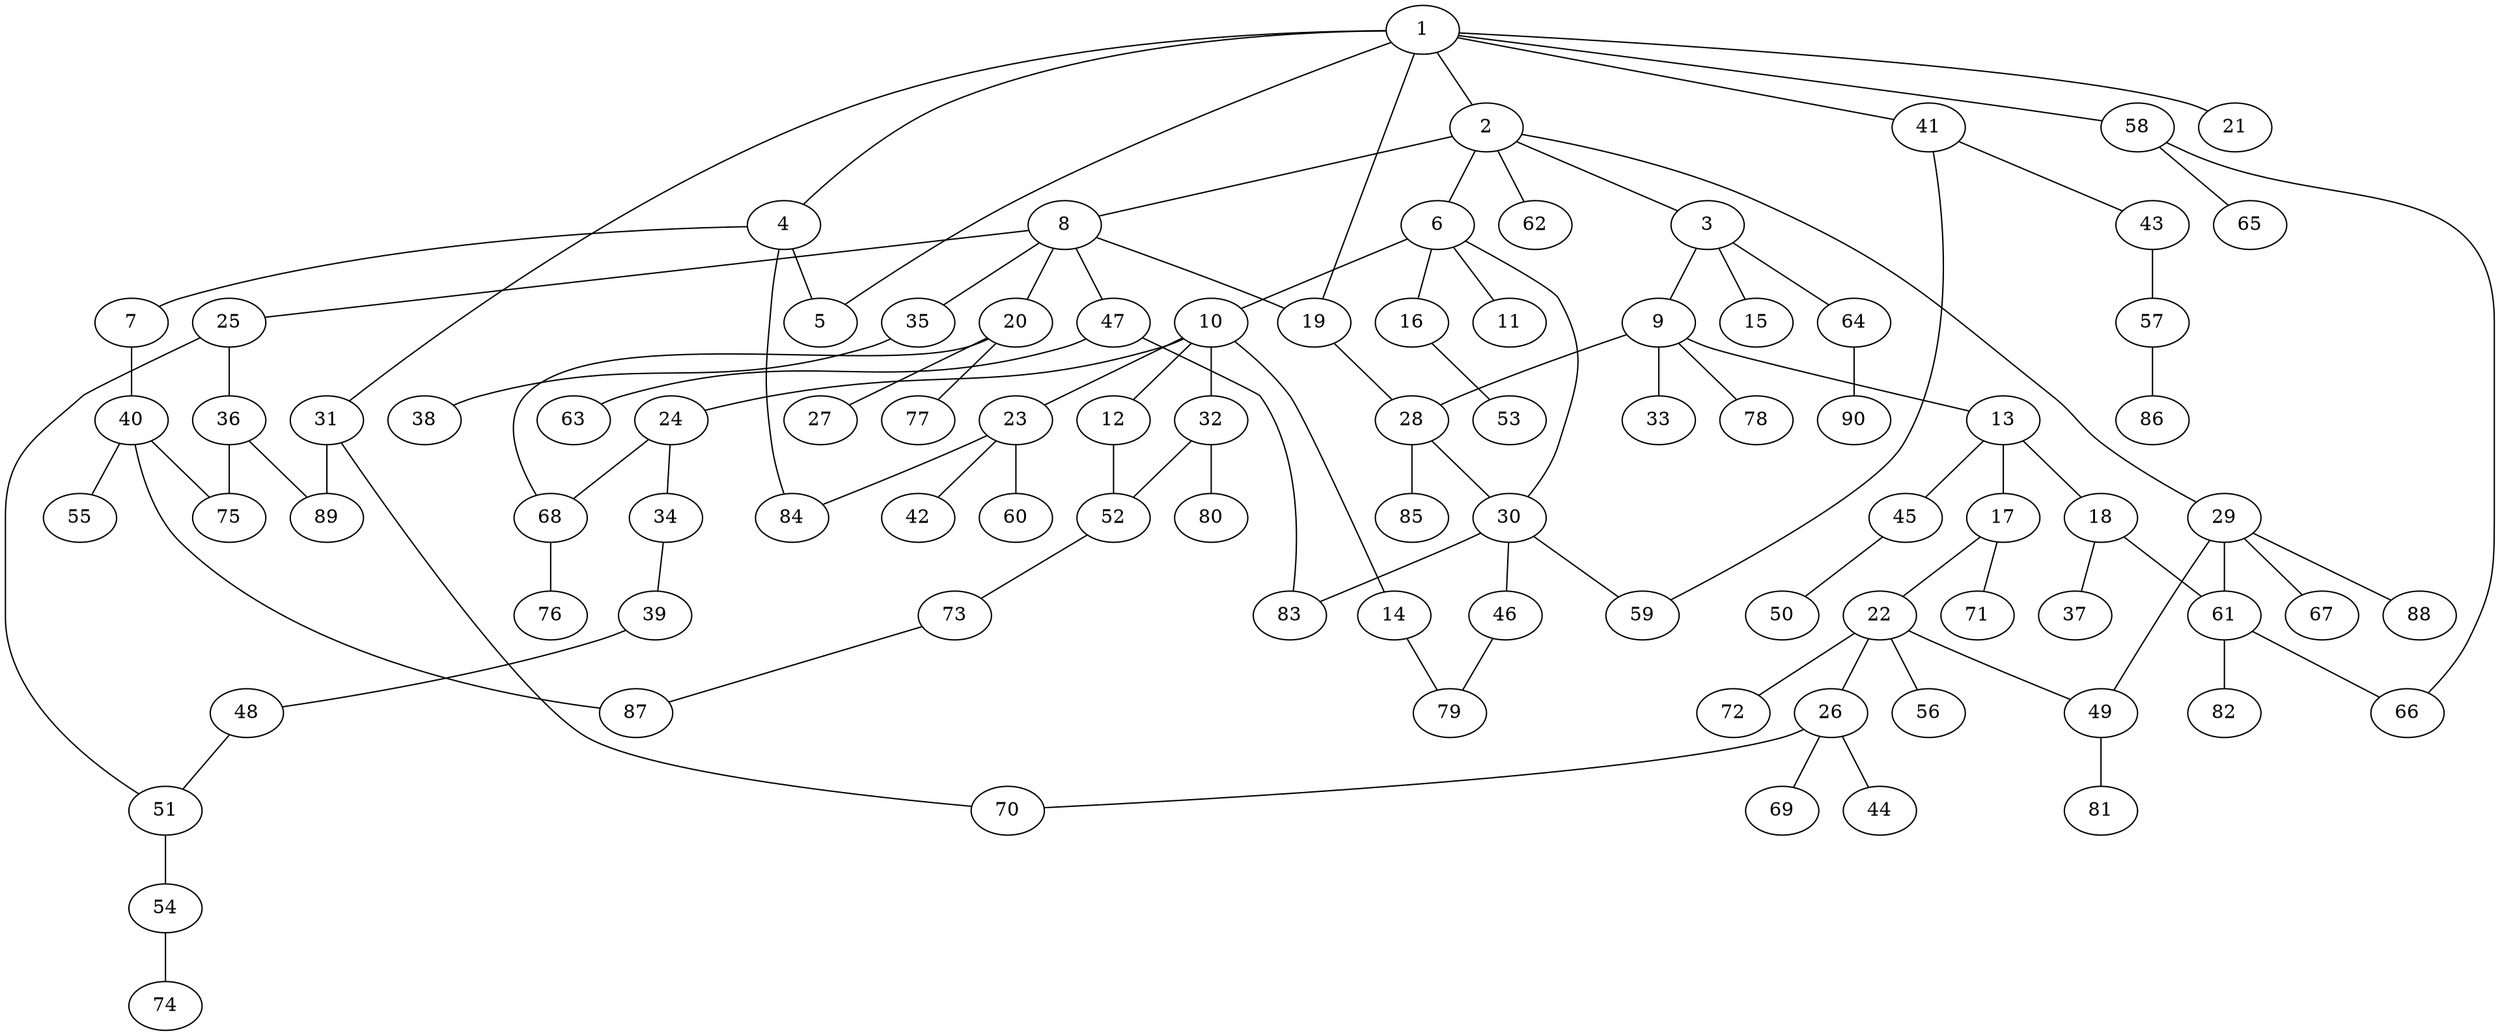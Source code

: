 graph graphname {1--2
1--4
1--5
1--19
1--21
1--31
1--41
1--58
2--3
2--6
2--8
2--29
2--62
3--9
3--15
3--64
4--5
4--7
4--84
6--10
6--11
6--16
6--30
7--40
8--19
8--20
8--25
8--35
8--47
9--13
9--28
9--33
9--78
10--12
10--14
10--23
10--24
10--32
12--52
13--17
13--18
13--45
14--79
16--53
17--22
17--71
18--37
18--61
19--28
20--27
20--68
20--77
22--26
22--49
22--56
22--72
23--42
23--60
23--84
24--34
24--68
25--36
25--51
26--44
26--69
26--70
28--30
28--85
29--49
29--61
29--67
29--88
30--46
30--59
30--83
31--70
31--89
32--52
32--80
34--39
35--38
36--75
36--89
39--48
40--55
40--75
40--87
41--43
41--59
43--57
45--50
46--79
47--63
47--83
48--51
49--81
51--54
52--73
54--74
57--86
58--65
58--66
61--66
61--82
64--90
68--76
73--87
}